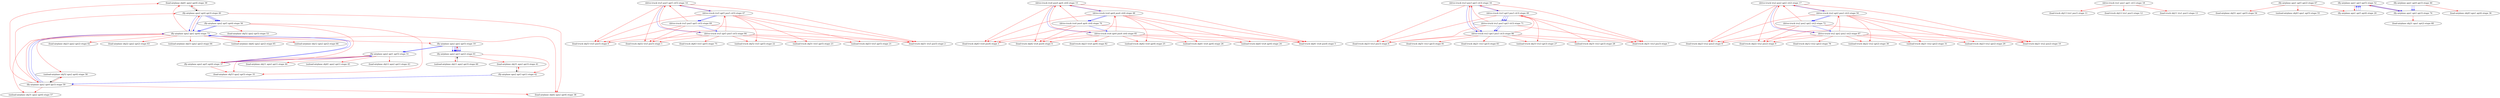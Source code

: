 digraph D { 
"(load-airplane obj41 apn2 apt4) etape 39" -> "(fly-airplane apn2 apt4 apt3) etape 40";
"(load-airplane obj31 apn2 apt3) etape 41" -> "(fly-airplane apn2 apt3 apt1) etape 42";
"(unload-airplane obj52 apn2 apt4) etape 58" -> "(fly-airplane apn2 apt4 apt3) etape 59";
"(unload-airplane obj11 apn2 apt3) etape 60" -> "(fly-airplane apn2 apt3 apt2) etape 61";
edge [color=red];
"(drive-truck tru5 pos5 apt5 cit5) etape 14" -> "(load-truck obj53 tru5 pos5) etape 0";
edge [color=red];
"(drive-truck tru5 apt5 pos5 cit5) etape 47" -> "(load-truck obj53 tru5 pos5) etape 0";
edge [color=red];
"(drive-truck tru5 pos5 apt5 cit5) etape 69" -> "(load-truck obj53 tru5 pos5) etape 0";
edge [color=red];
"(drive-truck tru5 apt5 pos5 cit5) etape 84" -> "(load-truck obj53 tru5 pos5) etape 0";
edge [color=red];
"(drive-truck tru5 pos5 apt5 cit5) etape 14" -> "(load-truck obj52 tru5 pos5) etape 1";
edge [color=red];
"(drive-truck tru5 apt5 pos5 cit5) etape 47" -> "(load-truck obj52 tru5 pos5) etape 1";
edge [color=red];
"(drive-truck tru5 pos5 apt5 cit5) etape 69" -> "(load-truck obj52 tru5 pos5) etape 1";
edge [color=red];
"(drive-truck tru5 apt5 pos5 cit5) etape 84" -> "(load-truck obj52 tru5 pos5) etape 1";
edge [color=red];
"(drive-truck tru5 pos5 apt5 cit5) etape 14" -> "(load-truck obj51 tru5 pos5) etape 2";
edge [color=red];
"(drive-truck tru5 apt5 pos5 cit5) etape 47" -> "(load-truck obj51 tru5 pos5) etape 2";
edge [color=red];
"(drive-truck tru5 pos5 apt5 cit5) etape 69" -> "(load-truck obj51 tru5 pos5) etape 2";
edge [color=red];
"(drive-truck tru5 apt5 pos5 cit5) etape 84" -> "(load-truck obj51 tru5 pos5) etape 2";
edge [color=red];
"(drive-truck tru4 pos4 apt4 cit4) etape 15" -> "(load-truck obj43 tru4 pos4) etape 3";
edge [color=red];
"(drive-truck tru4 apt4 pos4 cit4) etape 48" -> "(load-truck obj43 tru4 pos4) etape 3";
edge [color=red];
"(drive-truck tru4 pos4 apt4 cit4) etape 70" -> "(load-truck obj43 tru4 pos4) etape 3";
edge [color=red];
"(drive-truck tru4 apt4 pos4 cit4) etape 85" -> "(load-truck obj43 tru4 pos4) etape 3";
edge [color=red];
"(drive-truck tru4 pos4 apt4 cit4) etape 15" -> "(load-truck obj42 tru4 pos4) etape 4";
edge [color=red];
"(drive-truck tru4 apt4 pos4 cit4) etape 48" -> "(load-truck obj42 tru4 pos4) etape 4";
edge [color=red];
"(drive-truck tru4 pos4 apt4 cit4) etape 70" -> "(load-truck obj42 tru4 pos4) etape 4";
edge [color=red];
"(drive-truck tru4 apt4 pos4 cit4) etape 85" -> "(load-truck obj42 tru4 pos4) etape 4";
edge [color=red];
"(drive-truck tru4 pos4 apt4 cit4) etape 15" -> "(load-truck obj41 tru4 pos4) etape 5";
edge [color=red];
"(drive-truck tru4 apt4 pos4 cit4) etape 48" -> "(load-truck obj41 tru4 pos4) etape 5";
edge [color=red];
"(drive-truck tru4 pos4 apt4 cit4) etape 70" -> "(load-truck obj41 tru4 pos4) etape 5";
edge [color=red];
"(drive-truck tru4 apt4 pos4 cit4) etape 85" -> "(load-truck obj41 tru4 pos4) etape 5";
edge [color=red];
"(drive-truck tru3 pos3 apt3 cit3) etape 16" -> "(load-truck obj33 tru3 pos3) etape 6";
edge [color=red];
"(drive-truck tru3 apt3 pos3 cit3) etape 49" -> "(load-truck obj33 tru3 pos3) etape 6";
edge [color=red];
"(drive-truck tru3 pos3 apt3 cit3) etape 71" -> "(load-truck obj33 tru3 pos3) etape 6";
edge [color=red];
"(drive-truck tru3 apt3 pos3 cit3) etape 86" -> "(load-truck obj33 tru3 pos3) etape 6";
edge [color=red];
"(drive-truck tru3 pos3 apt3 cit3) etape 16" -> "(load-truck obj31 tru3 pos3) etape 7";
edge [color=red];
"(drive-truck tru3 apt3 pos3 cit3) etape 49" -> "(load-truck obj31 tru3 pos3) etape 7";
edge [color=red];
"(drive-truck tru3 pos3 apt3 cit3) etape 71" -> "(load-truck obj31 tru3 pos3) etape 7";
edge [color=red];
"(drive-truck tru3 apt3 pos3 cit3) etape 86" -> "(load-truck obj31 tru3 pos3) etape 7";
edge [color=red];
"(drive-truck tru2 pos2 apt2 cit2) etape 17" -> "(load-truck obj23 tru2 pos2) etape 8";
edge [color=red];
"(drive-truck tru2 apt2 pos2 cit2) etape 50" -> "(load-truck obj23 tru2 pos2) etape 8";
edge [color=red];
"(drive-truck tru2 pos2 apt2 cit2) etape 72" -> "(load-truck obj23 tru2 pos2) etape 8";
edge [color=red];
"(drive-truck tru2 apt2 pos2 cit2) etape 87" -> "(load-truck obj23 tru2 pos2) etape 8";
edge [color=red];
"(drive-truck tru2 pos2 apt2 cit2) etape 17" -> "(load-truck obj22 tru2 pos2) etape 9";
edge [color=red];
"(drive-truck tru2 apt2 pos2 cit2) etape 50" -> "(load-truck obj22 tru2 pos2) etape 9";
edge [color=red];
"(drive-truck tru2 pos2 apt2 cit2) etape 72" -> "(load-truck obj22 tru2 pos2) etape 9";
edge [color=red];
"(drive-truck tru2 apt2 pos2 cit2) etape 87" -> "(load-truck obj22 tru2 pos2) etape 9";
edge [color=red];
"(drive-truck tru2 pos2 apt2 cit2) etape 17" -> "(load-truck obj21 tru2 pos2) etape 10";
edge [color=red];
"(drive-truck tru2 apt2 pos2 cit2) etape 50" -> "(load-truck obj21 tru2 pos2) etape 10";
edge [color=red];
"(drive-truck tru2 pos2 apt2 cit2) etape 72" -> "(load-truck obj21 tru2 pos2) etape 10";
edge [color=red];
"(drive-truck tru2 apt2 pos2 cit2) etape 87" -> "(load-truck obj21 tru2 pos2) etape 10";
edge [color=red];
"(drive-truck tru1 pos1 apt1 cit1) etape 18" -> "(load-truck obj13 tru1 pos1) etape 11";
edge [color=red];
"(drive-truck tru1 pos1 apt1 cit1) etape 18" -> "(load-truck obj12 tru1 pos1) etape 12";
edge [color=red];
"(drive-truck tru1 pos1 apt1 cit1) etape 18" -> "(load-truck obj11 tru1 pos1) etape 13";
edge [color=red];
"(drive-truck tru5 apt5 pos5 cit5) etape 47" -> "(drive-truck tru5 pos5 apt5 cit5) etape 14";
edge [color=red];
"(drive-truck tru5 pos5 apt5 cit5) etape 69" -> "(drive-truck tru5 pos5 apt5 cit5) etape 14";
edge [color=red];
"(drive-truck tru5 apt5 pos5 cit5) etape 84" -> "(drive-truck tru5 pos5 apt5 cit5) etape 14";
edge [color=red];
"(drive-truck tru4 apt4 pos4 cit4) etape 48" -> "(drive-truck tru4 pos4 apt4 cit4) etape 15";
edge [color=red];
"(drive-truck tru4 pos4 apt4 cit4) etape 70" -> "(drive-truck tru4 pos4 apt4 cit4) etape 15";
edge [color=red];
"(drive-truck tru4 apt4 pos4 cit4) etape 85" -> "(drive-truck tru4 pos4 apt4 cit4) etape 15";
edge [color=red];
"(drive-truck tru3 apt3 pos3 cit3) etape 49" -> "(drive-truck tru3 pos3 apt3 cit3) etape 16";
edge [color=red];
"(drive-truck tru3 pos3 apt3 cit3) etape 71" -> "(drive-truck tru3 pos3 apt3 cit3) etape 16";
edge [color=red];
"(drive-truck tru3 apt3 pos3 cit3) etape 86" -> "(drive-truck tru3 pos3 apt3 cit3) etape 16";
edge [color=red];
"(drive-truck tru2 apt2 pos2 cit2) etape 50" -> "(drive-truck tru2 pos2 apt2 cit2) etape 17";
edge [color=red];
"(drive-truck tru2 pos2 apt2 cit2) etape 72" -> "(drive-truck tru2 pos2 apt2 cit2) etape 17";
edge [color=red];
"(drive-truck tru2 apt2 pos2 cit2) etape 87" -> "(drive-truck tru2 pos2 apt2 cit2) etape 17";
edge [color=red];
"(fly-airplane apn2 apt3 apt2) etape 61" -> "(fly-airplane apn2 apt2 apt5) etape 19";
edge [color=red];
"(fly-airplane apn2 apt2 apt4) etape 73" -> "(fly-airplane apn2 apt2 apt5) etape 19";
edge [color=red];
"(fly-airplane apn1 apt3 apt5) etape 52" -> "(fly-airplane apn1 apt5 apt4) etape 20";
edge [color=red];
"(fly-airplane apn1 apt5 apt2) etape 67" -> "(fly-airplane apn1 apt5 apt4) etape 20";
edge [color=red];
"(drive-truck tru5 apt5 pos5 cit5) etape 47" -> "(unload-truck obj53 tru5 apt5) etape 21";
edge [color=red];
"(drive-truck tru5 apt5 pos5 cit5) etape 84" -> "(unload-truck obj53 tru5 apt5) etape 21";
edge [color=red];
"(drive-truck tru5 apt5 pos5 cit5) etape 47" -> "(unload-truck obj52 tru5 apt5) etape 22";
edge [color=red];
"(drive-truck tru5 apt5 pos5 cit5) etape 84" -> "(unload-truck obj52 tru5 apt5) etape 22";
edge [color=red];
"(drive-truck tru5 apt5 pos5 cit5) etape 47" -> "(unload-truck obj51 tru5 apt5) etape 23";
edge [color=red];
"(drive-truck tru5 apt5 pos5 cit5) etape 84" -> "(unload-truck obj51 tru5 apt5) etape 23";
edge [color=red];
"(drive-truck tru4 apt4 pos4 cit4) etape 48" -> "(unload-truck obj43 tru4 apt4) etape 24";
edge [color=red];
"(drive-truck tru4 apt4 pos4 cit4) etape 85" -> "(unload-truck obj43 tru4 apt4) etape 24";
edge [color=red];
"(drive-truck tru4 apt4 pos4 cit4) etape 48" -> "(unload-truck obj42 tru4 apt4) etape 25";
edge [color=red];
"(drive-truck tru4 apt4 pos4 cit4) etape 85" -> "(unload-truck obj42 tru4 apt4) etape 25";
edge [color=red];
"(drive-truck tru4 apt4 pos4 cit4) etape 48" -> "(unload-truck obj41 tru4 apt4) etape 26";
edge [color=red];
"(drive-truck tru4 apt4 pos4 cit4) etape 85" -> "(unload-truck obj41 tru4 apt4) etape 26";
edge [color=red];
"(drive-truck tru3 apt3 pos3 cit3) etape 49" -> "(unload-truck obj33 tru3 apt3) etape 27";
edge [color=red];
"(drive-truck tru3 apt3 pos3 cit3) etape 86" -> "(unload-truck obj33 tru3 apt3) etape 27";
edge [color=red];
"(drive-truck tru3 apt3 pos3 cit3) etape 49" -> "(unload-truck obj31 tru3 apt3) etape 28";
edge [color=red];
"(drive-truck tru3 apt3 pos3 cit3) etape 86" -> "(unload-truck obj31 tru3 apt3) etape 28";
edge [color=red];
"(drive-truck tru2 apt2 pos2 cit2) etape 50" -> "(unload-truck obj23 tru2 apt2) etape 29";
edge [color=red];
"(drive-truck tru2 apt2 pos2 cit2) etape 87" -> "(unload-truck obj23 tru2 apt2) etape 29";
edge [color=red];
"(drive-truck tru2 apt2 pos2 cit2) etape 50" -> "(unload-truck obj22 tru2 apt2) etape 30";
edge [color=red];
"(drive-truck tru2 apt2 pos2 cit2) etape 87" -> "(unload-truck obj22 tru2 apt2) etape 30";
edge [color=red];
"(drive-truck tru2 apt2 pos2 cit2) etape 50" -> "(unload-truck obj21 tru2 apt2) etape 31";
edge [color=red];
"(drive-truck tru2 apt2 pos2 cit2) etape 87" -> "(unload-truck obj21 tru2 apt2) etape 31";
edge [color=red];
"(fly-airplane apn2 apt5 apt4) etape 37" -> "(load-airplane obj53 apn2 apt5) etape 35";
edge [color=red];
"(fly-airplane apn2 apt1 apt5) etape 51" -> "(load-airplane obj53 apn2 apt5) etape 35";
edge [color=red];
"(fly-airplane apn2 apt5 apt4) etape 56" -> "(load-airplane obj53 apn2 apt5) etape 35";
edge [color=red];
"(fly-airplane apn1 apt4 apt3) etape 46" -> "(load-airplane obj43 apn1 apt4) etape 36";
edge [color=red];
"(fly-airplane apn2 apt1 apt5) etape 51" -> "(fly-airplane apn2 apt5 apt4) etape 37";
edge [color=red];
"(fly-airplane apn2 apt5 apt4) etape 56" -> "(fly-airplane apn2 apt5 apt4) etape 37";
edge [color=red];
"(fly-airplane apn2 apt4 apt3) etape 40" -> "(load-airplane obj42 apn2 apt4) etape 38";
edge [color=red];
"(fly-airplane apn2 apt4 apt3) etape 59" -> "(load-airplane obj42 apn2 apt4) etape 38";
edge [color=red];
"(fly-airplane apn2 apt2 apt4) etape 73" -> "(load-airplane obj42 apn2 apt4) etape 38";
edge [color=red];
"(fly-airplane apn2 apt4 apt3) etape 40" -> "(load-airplane obj41 apn2 apt4) etape 39";
edge [color=red];
"(fly-airplane apn2 apt4 apt3) etape 59" -> "(load-airplane obj41 apn2 apt4) etape 39";
edge [color=red];
"(fly-airplane apn2 apt2 apt4) etape 73" -> "(load-airplane obj41 apn2 apt4) etape 39";
edge [color=red];
"(fly-airplane apn2 apt4 apt3) etape 59" -> "(fly-airplane apn2 apt4 apt3) etape 40";
edge [color=red];
"(fly-airplane apn2 apt2 apt4) etape 73" -> "(fly-airplane apn2 apt4 apt3) etape 40";
edge [color=red];
"(fly-airplane apn2 apt3 apt1) etape 42" -> "(load-airplane obj31 apn2 apt3) etape 41";
edge [color=red];
"(fly-airplane apn2 apt3 apt2) etape 61" -> "(load-airplane obj31 apn2 apt3) etape 41";
edge [color=red];
"(fly-airplane apn2 apt3 apt2) etape 61" -> "(fly-airplane apn2 apt3 apt1) etape 42";
edge [color=red];
"(fly-airplane apn2 apt1 apt5) etape 51" -> "(load-airplane obj12 apn2 apt1) etape 43";
edge [color=red];
"(fly-airplane apn2 apt1 apt5) etape 51" -> "(load-airplane obj11 apn2 apt1) etape 44";
edge [color=red];
"(fly-airplane apn2 apt1 apt5) etape 51" -> "(unload-airplane obj41 apn2 apt1) etape 45";
edge [color=red];
"(drive-truck tru5 apt5 pos5 cit5) etape 84" -> "(drive-truck tru5 apt5 pos5 cit5) etape 47";
edge [color=red];
"(drive-truck tru4 apt4 pos4 cit4) etape 85" -> "(drive-truck tru4 apt4 pos4 cit4) etape 48";
edge [color=red];
"(drive-truck tru3 apt3 pos3 cit3) etape 86" -> "(drive-truck tru3 apt3 pos3 cit3) etape 49";
edge [color=red];
"(drive-truck tru2 apt2 pos2 cit2) etape 87" -> "(drive-truck tru2 apt2 pos2 cit2) etape 50";
edge [color=red];
"(fly-airplane apn1 apt2 apt3) etape 74" -> "(fly-airplane apn1 apt3 apt5) etape 52";
edge [color=blue];
"(fly-airplane apn2 apt2 apt5) etape 19" -> "(fly-airplane apn2 apt1 apt5) etape 51";
edge [color=blue];
"(fly-airplane apn2 apt5 apt4) etape 37" -> "(fly-airplane apn2 apt1 apt5) etape 51";
edge [color=red];
"(fly-airplane apn2 apt5 apt4) etape 56" -> "(load-airplane obj52 apn2 apt5) etape 53";
edge [color=blue];
"(fly-airplane apn1 apt5 apt4) etape 20" -> "(fly-airplane apn1 apt3 apt5) etape 52";
edge [color=red];
"(fly-airplane apn1 apt5 apt2) etape 67" -> "(load-airplane obj51 apn1 apt5) etape 54";
edge [color=blue];
"(fly-airplane apn1 apt5 apt4) etape 20" -> "(fly-airplane apn1 apt3 apt5) etape 52";
edge [color=red];
"(fly-airplane apn1 apt5 apt2) etape 67" -> "(unload-airplane obj43 apn1 apt5) etape 55";
edge [color=blue];
"(fly-airplane apn2 apt2 apt5) etape 19" -> "(fly-airplane apn2 apt1 apt5) etape 51";
edge [color=blue];
"(fly-airplane apn2 apt5 apt4) etape 37" -> "(fly-airplane apn2 apt1 apt5) etape 51";
edge [color=blue];
"(fly-airplane apn2 apt4 apt3) etape 40" -> "(fly-airplane apn2 apt5 apt4) etape 56";
edge [color=red];
"(fly-airplane apn2 apt4 apt3) etape 59" -> "(unload-airplane obj31 apn2 apt4) etape 57";
edge [color=red];
"(fly-airplane apn2 apt2 apt4) etape 73" -> "(unload-airplane obj31 apn2 apt4) etape 57";
edge [color=blue];
"(fly-airplane apn2 apt4 apt3) etape 40" -> "(fly-airplane apn2 apt5 apt4) etape 56";
edge [color=red];
"(fly-airplane apn2 apt4 apt3) etape 59" -> "(unload-airplane obj52 apn2 apt4) etape 58";
edge [color=red];
"(fly-airplane apn2 apt2 apt4) etape 73" -> "(unload-airplane obj52 apn2 apt4) etape 58";
edge [color=blue];
"(fly-airplane apn2 apt4 apt3) etape 40" -> "(fly-airplane apn2 apt5 apt4) etape 56";
edge [color=red];
"(fly-airplane apn2 apt2 apt4) etape 73" -> "(fly-airplane apn2 apt4 apt3) etape 59";
edge [color=blue];
"(fly-airplane apn2 apt3 apt1) etape 42" -> "(fly-airplane apn2 apt4 apt3) etape 59";
edge [color=red];
"(fly-airplane apn2 apt3 apt2) etape 61" -> "(unload-airplane obj11 apn2 apt3) etape 60";
edge [color=blue];
"(fly-airplane apn2 apt3 apt1) etape 42" -> "(fly-airplane apn2 apt4 apt3) etape 59";
edge [color=blue];
"(fly-airplane apn2 apt2 apt5) etape 19" -> "(fly-airplane apn2 apt3 apt2) etape 61";
edge [color=red];
"(fly-airplane apn2 apt2 apt4) etape 73" -> "(load-airplane obj23 apn2 apt2) etape 62";
edge [color=blue];
"(fly-airplane apn2 apt2 apt5) etape 19" -> "(fly-airplane apn2 apt3 apt2) etape 61";
edge [color=red];
"(fly-airplane apn2 apt2 apt4) etape 73" -> "(load-airplane obj22 apn2 apt2) etape 63";
edge [color=blue];
"(fly-airplane apn2 apt2 apt5) etape 19" -> "(fly-airplane apn2 apt3 apt2) etape 61";
edge [color=red];
"(fly-airplane apn2 apt2 apt4) etape 73" -> "(unload-airplane obj53 apn2 apt2) etape 64";
edge [color=blue];
"(fly-airplane apn2 apt2 apt5) etape 19" -> "(fly-airplane apn2 apt3 apt2) etape 61";
edge [color=red];
"(fly-airplane apn2 apt2 apt4) etape 73" -> "(unload-airplane obj42 apn2 apt2) etape 65";
edge [color=blue];
"(fly-airplane apn2 apt2 apt5) etape 19" -> "(fly-airplane apn2 apt3 apt2) etape 61";
edge [color=red];
"(fly-airplane apn2 apt2 apt4) etape 73" -> "(unload-airplane obj12 apn2 apt2) etape 66";
edge [color=blue];
"(fly-airplane apn1 apt5 apt4) etape 20" -> "(fly-airplane apn1 apt3 apt5) etape 52";
edge [color=red];
"(fly-airplane apn1 apt2 apt3) etape 74" -> "(load-airplane obj21 apn1 apt2) etape 68";
edge [color=blue];
"(drive-truck tru5 pos5 apt5 cit5) etape 14" -> "(drive-truck tru5 apt5 pos5 cit5) etape 47";
edge [color=blue];
"(drive-truck tru4 pos4 apt4 cit4) etape 15" -> "(drive-truck tru4 apt4 pos4 cit4) etape 48";
edge [color=blue];
"(drive-truck tru3 pos3 apt3 cit3) etape 16" -> "(drive-truck tru3 apt3 pos3 cit3) etape 49";
edge [color=blue];
"(drive-truck tru2 pos2 apt2 cit2) etape 17" -> "(drive-truck tru2 apt2 pos2 cit2) etape 50";
edge [color=blue];
"(fly-airplane apn2 apt2 apt5) etape 19" -> "(fly-airplane apn2 apt3 apt2) etape 61";
edge [color=blue];
"(drive-truck tru5 apt5 pos5 cit5) etape 47" -> "(drive-truck tru5 pos5 apt5 cit5) etape 69";
edge [color=red];
"(drive-truck tru5 apt5 pos5 cit5) etape 84" -> "(load-truck obj43 tru5 apt5) etape 75";
edge [color=blue];
"(drive-truck tru2 apt2 pos2 cit2) etape 50" -> "(drive-truck tru2 pos2 apt2 cit2) etape 72";
edge [color=red];
"(drive-truck tru2 apt2 pos2 cit2) etape 87" -> "(load-truck obj12 tru2 apt2) etape 76";
edge [color=blue];
"(fly-airplane apn1 apt4 apt3) etape 46" -> "(fly-airplane apn1 apt2 apt3) etape 74";
edge [color=blue];
"(fly-airplane apn1 apt3 apt5) etape 52" -> "(fly-airplane apn1 apt2 apt3) etape 74";
edge [color=blue];
"(fly-airplane apn2 apt5 apt4) etape 37" -> "(fly-airplane apn2 apt2 apt4) etape 73";
edge [color=blue];
"(fly-airplane apn2 apt4 apt3) etape 40" -> "(fly-airplane apn2 apt2 apt4) etape 73";
edge [color=blue];
"(fly-airplane apn2 apt5 apt4) etape 56" -> "(fly-airplane apn2 apt2 apt4) etape 73";
edge [color=blue];
"(fly-airplane apn2 apt4 apt3) etape 59" -> "(fly-airplane apn2 apt2 apt4) etape 73";
edge [color=blue];
"(fly-airplane apn2 apt5 apt4) etape 37" -> "(fly-airplane apn2 apt2 apt4) etape 73";
edge [color=blue];
"(fly-airplane apn2 apt4 apt3) etape 40" -> "(fly-airplane apn2 apt2 apt4) etape 73";
edge [color=blue];
"(fly-airplane apn2 apt5 apt4) etape 56" -> "(fly-airplane apn2 apt2 apt4) etape 73";
edge [color=blue];
"(fly-airplane apn2 apt4 apt3) etape 59" -> "(fly-airplane apn2 apt2 apt4) etape 73";
edge [color=blue];
"(fly-airplane apn1 apt4 apt3) etape 46" -> "(fly-airplane apn1 apt2 apt3) etape 74";
edge [color=blue];
"(fly-airplane apn1 apt3 apt5) etape 52" -> "(fly-airplane apn1 apt2 apt3) etape 74";
edge [color=blue];
"(drive-truck tru3 apt3 pos3 cit3) etape 49" -> "(drive-truck tru3 pos3 apt3 cit3) etape 71";
edge [color=red];
"(drive-truck tru3 apt3 pos3 cit3) etape 86" -> "(load-truck obj51 tru3 apt3) etape 81";
edge [color=blue];
"(drive-truck tru4 apt4 pos4 cit4) etape 48" -> "(drive-truck tru4 pos4 apt4 cit4) etape 70";
edge [color=red];
"(drive-truck tru4 apt4 pos4 cit4) etape 85" -> "(load-truck obj23 tru4 apt4) etape 82";
edge [color=blue];
"(drive-truck tru3 apt3 pos3 cit3) etape 49" -> "(drive-truck tru3 pos3 apt3 cit3) etape 71";
edge [color=red];
"(drive-truck tru3 apt3 pos3 cit3) etape 86" -> "(load-truck obj21 tru3 apt3) etape 83";
edge [color=blue];
"(drive-truck tru5 apt5 pos5 cit5) etape 47" -> "(drive-truck tru5 pos5 apt5 cit5) etape 69";
edge [color=blue];
"(drive-truck tru4 apt4 pos4 cit4) etape 48" -> "(drive-truck tru4 pos4 apt4 cit4) etape 70";
edge [color=blue];
"(drive-truck tru3 apt3 pos3 cit3) etape 49" -> "(drive-truck tru3 pos3 apt3 cit3) etape 71";
edge [color=blue];
"(drive-truck tru2 apt2 pos2 cit2) etape 50" -> "(drive-truck tru2 pos2 apt2 cit2) etape 72";
edge [color=blue];
"(drive-truck tru3 pos3 apt3 cit3) etape 16" -> "(drive-truck tru3 apt3 pos3 cit3) etape 86";
edge [color=blue];
"(drive-truck tru3 pos3 apt3 cit3) etape 71" -> "(drive-truck tru3 apt3 pos3 cit3) etape 86";
edge [color=blue];
"(drive-truck tru5 pos5 apt5 cit5) etape 14" -> "(drive-truck tru5 apt5 pos5 cit5) etape 84";
edge [color=blue];
"(drive-truck tru5 pos5 apt5 cit5) etape 69" -> "(drive-truck tru5 apt5 pos5 cit5) etape 84";
edge [color=blue];
"(drive-truck tru4 pos4 apt4 cit4) etape 15" -> "(drive-truck tru4 apt4 pos4 cit4) etape 85";
edge [color=blue];
"(drive-truck tru4 pos4 apt4 cit4) etape 70" -> "(drive-truck tru4 apt4 pos4 cit4) etape 85";
edge [color=blue];
"(drive-truck tru3 pos3 apt3 cit3) etape 16" -> "(drive-truck tru3 apt3 pos3 cit3) etape 86";
edge [color=blue];
"(drive-truck tru3 pos3 apt3 cit3) etape 71" -> "(drive-truck tru3 apt3 pos3 cit3) etape 86";
edge [color=blue];
"(drive-truck tru2 pos2 apt2 cit2) etape 17" -> "(drive-truck tru2 apt2 pos2 cit2) etape 87";
edge [color=blue];
"(drive-truck tru2 pos2 apt2 cit2) etape 72" -> "(drive-truck tru2 apt2 pos2 cit2) etape 87";
edge [color=red];
} 